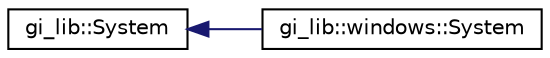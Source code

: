 digraph "Graphical Class Hierarchy"
{
  edge [fontname="Helvetica",fontsize="10",labelfontname="Helvetica",labelfontsize="10"];
  node [fontname="Helvetica",fontsize="10",shape=record];
  rankdir="LR";
  Node1 [label="gi_lib::System",height=0.2,width=0.4,color="black", fillcolor="white", style="filled",URL="$classgi__lib_1_1_system.html",tooltip="Exposes methods to query system&#39;s capabilities. "];
  Node1 -> Node2 [dir="back",color="midnightblue",fontsize="10",style="solid",fontname="Helvetica"];
  Node2 [label="gi_lib::windows::System",height=0.2,width=0.4,color="black", fillcolor="white", style="filled",URL="$classgi__lib_1_1windows_1_1_system.html",tooltip="Exposes methods to query system&#39;s capabilities under Windows. "];
}
